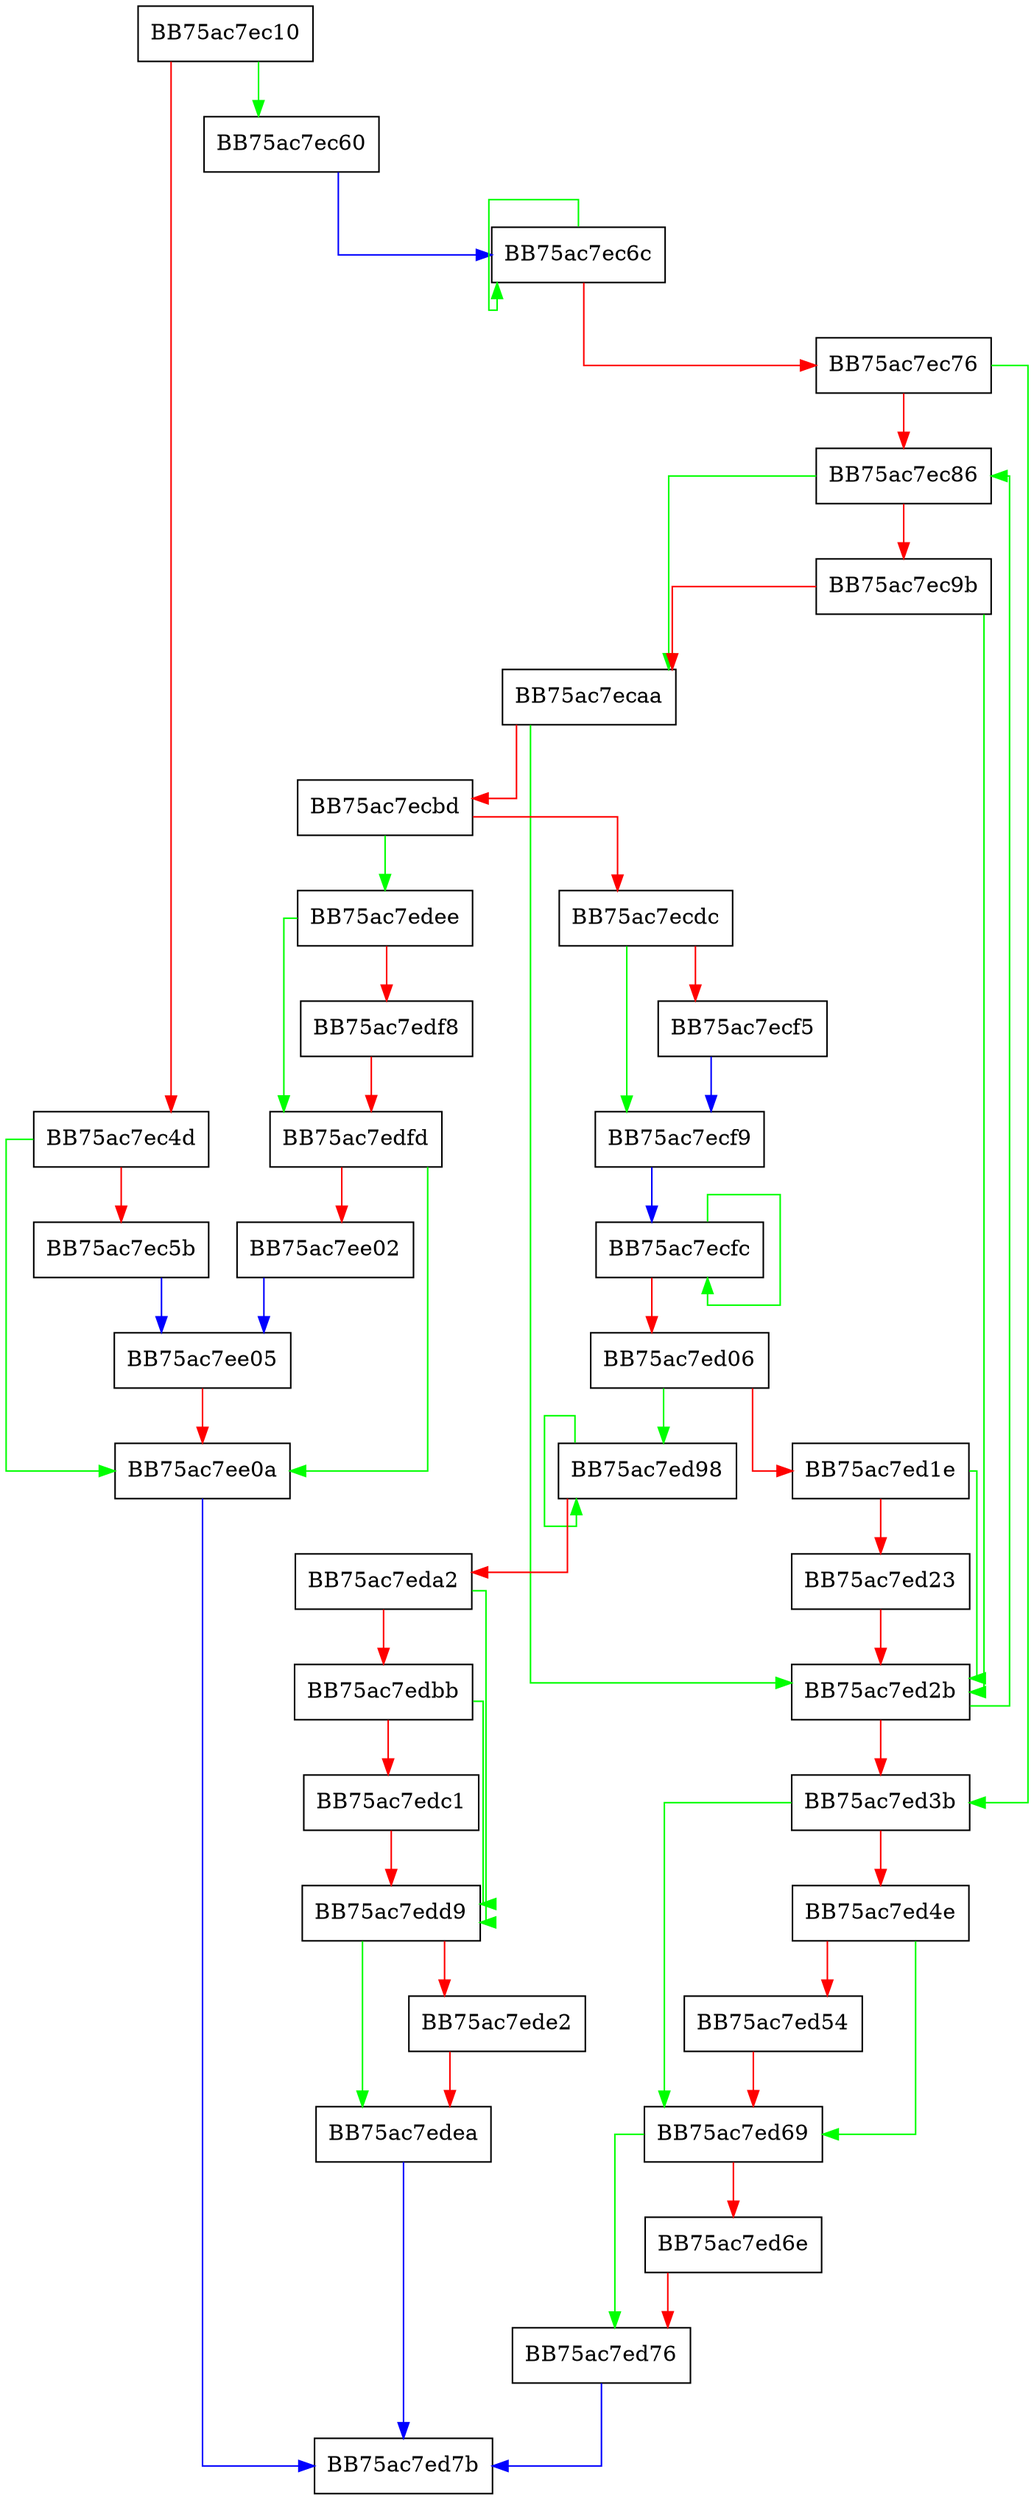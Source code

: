 digraph FirstDriverFile {
  node [shape="box"];
  graph [splines=ortho];
  BB75ac7ec10 -> BB75ac7ec60 [color="green"];
  BB75ac7ec10 -> BB75ac7ec4d [color="red"];
  BB75ac7ec4d -> BB75ac7ee0a [color="green"];
  BB75ac7ec4d -> BB75ac7ec5b [color="red"];
  BB75ac7ec5b -> BB75ac7ee05 [color="blue"];
  BB75ac7ec60 -> BB75ac7ec6c [color="blue"];
  BB75ac7ec6c -> BB75ac7ec6c [color="green"];
  BB75ac7ec6c -> BB75ac7ec76 [color="red"];
  BB75ac7ec76 -> BB75ac7ed3b [color="green"];
  BB75ac7ec76 -> BB75ac7ec86 [color="red"];
  BB75ac7ec86 -> BB75ac7ecaa [color="green"];
  BB75ac7ec86 -> BB75ac7ec9b [color="red"];
  BB75ac7ec9b -> BB75ac7ed2b [color="green"];
  BB75ac7ec9b -> BB75ac7ecaa [color="red"];
  BB75ac7ecaa -> BB75ac7ed2b [color="green"];
  BB75ac7ecaa -> BB75ac7ecbd [color="red"];
  BB75ac7ecbd -> BB75ac7edee [color="green"];
  BB75ac7ecbd -> BB75ac7ecdc [color="red"];
  BB75ac7ecdc -> BB75ac7ecf9 [color="green"];
  BB75ac7ecdc -> BB75ac7ecf5 [color="red"];
  BB75ac7ecf5 -> BB75ac7ecf9 [color="blue"];
  BB75ac7ecf9 -> BB75ac7ecfc [color="blue"];
  BB75ac7ecfc -> BB75ac7ecfc [color="green"];
  BB75ac7ecfc -> BB75ac7ed06 [color="red"];
  BB75ac7ed06 -> BB75ac7ed98 [color="green"];
  BB75ac7ed06 -> BB75ac7ed1e [color="red"];
  BB75ac7ed1e -> BB75ac7ed2b [color="green"];
  BB75ac7ed1e -> BB75ac7ed23 [color="red"];
  BB75ac7ed23 -> BB75ac7ed2b [color="red"];
  BB75ac7ed2b -> BB75ac7ec86 [color="green"];
  BB75ac7ed2b -> BB75ac7ed3b [color="red"];
  BB75ac7ed3b -> BB75ac7ed69 [color="green"];
  BB75ac7ed3b -> BB75ac7ed4e [color="red"];
  BB75ac7ed4e -> BB75ac7ed69 [color="green"];
  BB75ac7ed4e -> BB75ac7ed54 [color="red"];
  BB75ac7ed54 -> BB75ac7ed69 [color="red"];
  BB75ac7ed69 -> BB75ac7ed76 [color="green"];
  BB75ac7ed69 -> BB75ac7ed6e [color="red"];
  BB75ac7ed6e -> BB75ac7ed76 [color="red"];
  BB75ac7ed76 -> BB75ac7ed7b [color="blue"];
  BB75ac7ed98 -> BB75ac7ed98 [color="green"];
  BB75ac7ed98 -> BB75ac7eda2 [color="red"];
  BB75ac7eda2 -> BB75ac7edd9 [color="green"];
  BB75ac7eda2 -> BB75ac7edbb [color="red"];
  BB75ac7edbb -> BB75ac7edd9 [color="green"];
  BB75ac7edbb -> BB75ac7edc1 [color="red"];
  BB75ac7edc1 -> BB75ac7edd9 [color="red"];
  BB75ac7edd9 -> BB75ac7edea [color="green"];
  BB75ac7edd9 -> BB75ac7ede2 [color="red"];
  BB75ac7ede2 -> BB75ac7edea [color="red"];
  BB75ac7edea -> BB75ac7ed7b [color="blue"];
  BB75ac7edee -> BB75ac7edfd [color="green"];
  BB75ac7edee -> BB75ac7edf8 [color="red"];
  BB75ac7edf8 -> BB75ac7edfd [color="red"];
  BB75ac7edfd -> BB75ac7ee0a [color="green"];
  BB75ac7edfd -> BB75ac7ee02 [color="red"];
  BB75ac7ee02 -> BB75ac7ee05 [color="blue"];
  BB75ac7ee05 -> BB75ac7ee0a [color="red"];
  BB75ac7ee0a -> BB75ac7ed7b [color="blue"];
}